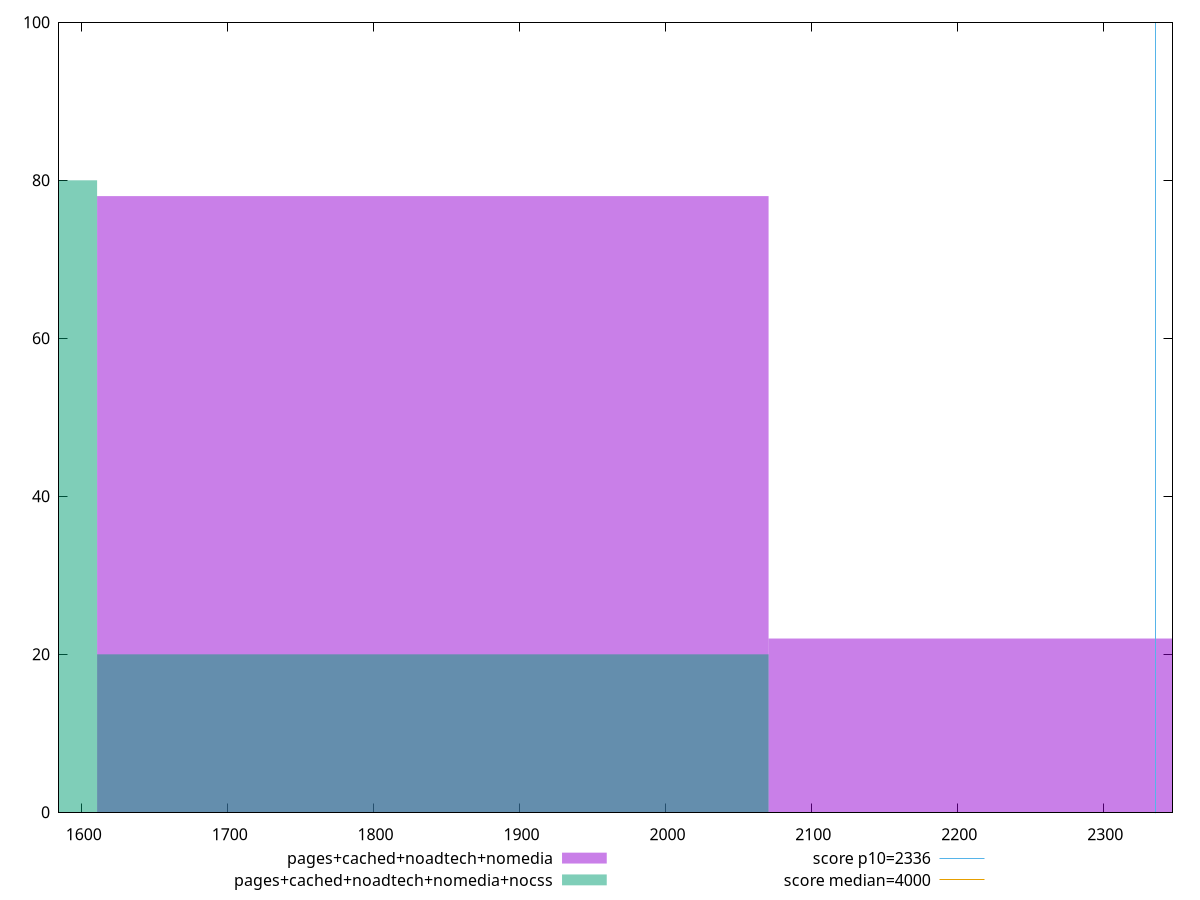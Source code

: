 reset

$pagesCachedNoadtechNomedia <<EOF
2300.7610998831824 22
1840.6088799065458 78
EOF

$pagesCachedNoadtechNomediaNocss <<EOF
1840.6088799065458 20
1380.4566599299094 80
EOF

set key outside below
set boxwidth 460.15221997663645
set xrange [1584.4194:2347.4829999999997]
set yrange [0:100]
set trange [0:100]
set style fill transparent solid 0.5 noborder

set parametric
set terminal svg size 640, 500 enhanced background rgb 'white'
set output "report_00018_2021-02-10T15-25-16.877Z/first-contentful-paint/comparison/histogram/3_vs_4.svg"

plot $pagesCachedNoadtechNomedia title "pages+cached+noadtech+nomedia" with boxes, \
     $pagesCachedNoadtechNomediaNocss title "pages+cached+noadtech+nomedia+nocss" with boxes, \
     2336,t title "score p10=2336", \
     4000,t title "score median=4000"

reset
